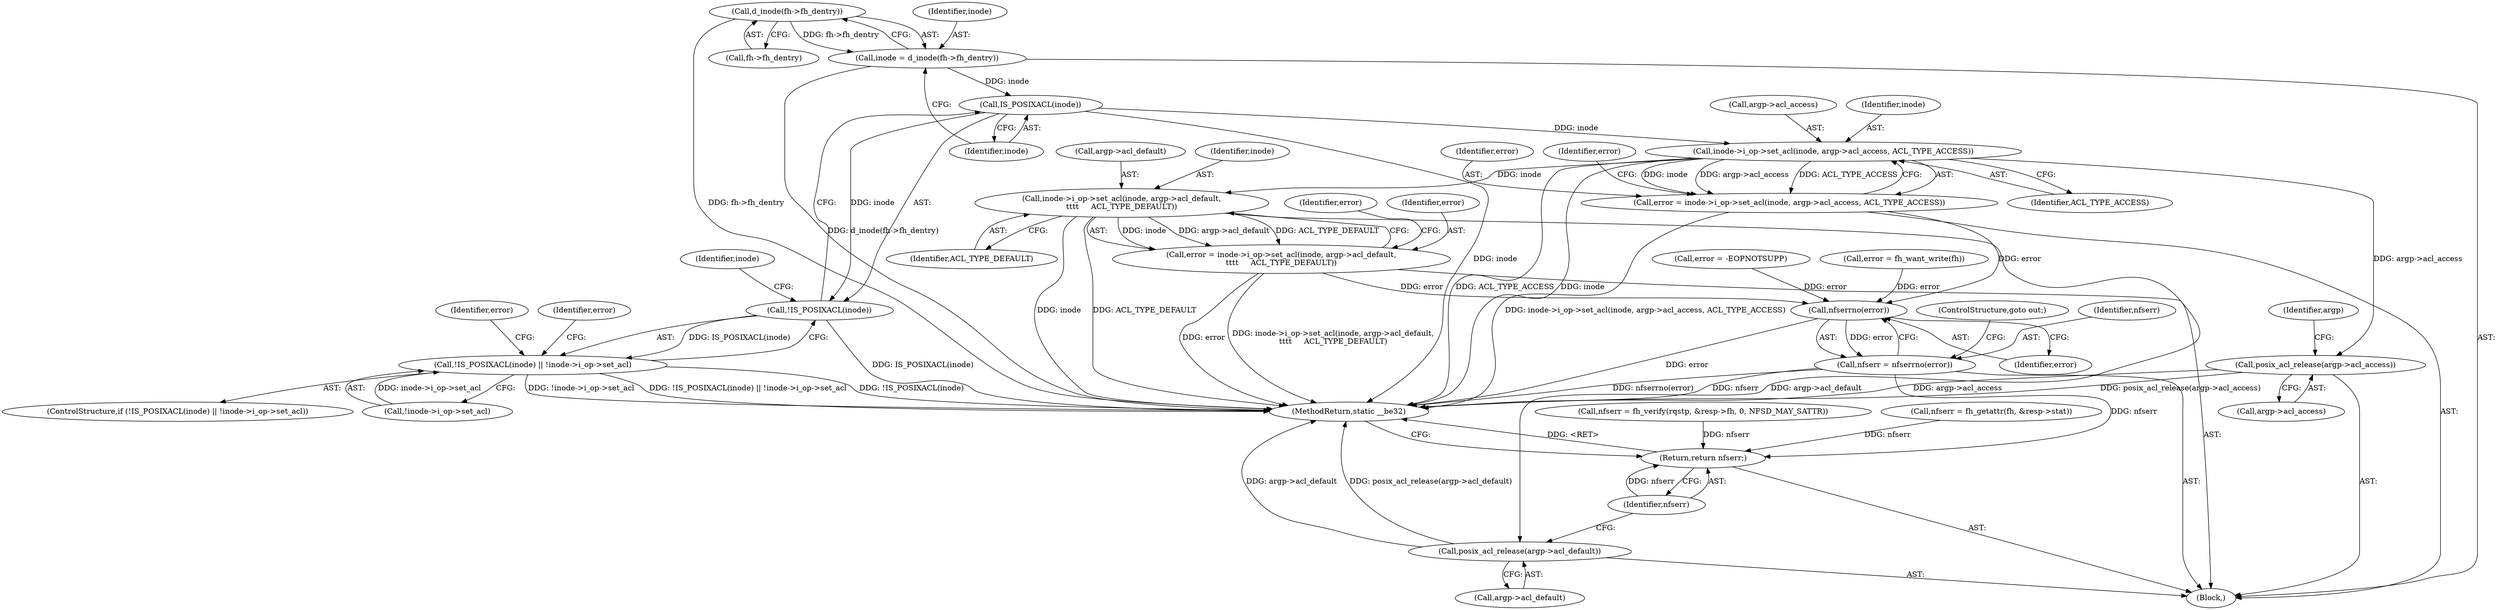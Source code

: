 digraph "0_linux_999653786df6954a31044528ac3f7a5dadca08f4@pointer" {
"1000146" [label="(Call,d_inode(fh->fh_dentry))"];
"1000144" [label="(Call,inode = d_inode(fh->fh_dentry))"];
"1000153" [label="(Call,IS_POSIXACL(inode))"];
"1000152" [label="(Call,!IS_POSIXACL(inode))"];
"1000151" [label="(Call,!IS_POSIXACL(inode) || !inode->i_op->set_acl)"];
"1000176" [label="(Call,inode->i_op->set_acl(inode, argp->acl_access, ACL_TYPE_ACCESS))"];
"1000174" [label="(Call,error = inode->i_op->set_acl(inode, argp->acl_access, ACL_TYPE_ACCESS))"];
"1000223" [label="(Call,nfserrno(error))"];
"1000221" [label="(Call,nfserr = nfserrno(error))"];
"1000215" [label="(Return,return nfserr;)"];
"1000187" [label="(Call,inode->i_op->set_acl(inode, argp->acl_default,\n\t\t\t\t     ACL_TYPE_DEFAULT))"];
"1000185" [label="(Call,error = inode->i_op->set_acl(inode, argp->acl_default,\n\t\t\t\t     ACL_TYPE_DEFAULT))"];
"1000211" [label="(Call,posix_acl_release(argp->acl_default))"];
"1000207" [label="(Call,posix_acl_release(argp->acl_access))"];
"1000223" [label="(Call,nfserrno(error))"];
"1000208" [label="(Call,argp->acl_access)"];
"1000153" [label="(Call,IS_POSIXACL(inode))"];
"1000185" [label="(Call,error = inode->i_op->set_acl(inode, argp->acl_default,\n\t\t\t\t     ACL_TYPE_DEFAULT))"];
"1000151" [label="(Call,!IS_POSIXACL(inode) || !inode->i_op->set_acl)"];
"1000211" [label="(Call,posix_acl_release(argp->acl_default))"];
"1000187" [label="(Call,inode->i_op->set_acl(inode, argp->acl_default,\n\t\t\t\t     ACL_TYPE_DEFAULT))"];
"1000216" [label="(Identifier,nfserr)"];
"1000225" [label="(ControlStructure,goto out;)"];
"1000147" [label="(Call,fh->fh_dentry)"];
"1000158" [label="(Identifier,inode)"];
"1000183" [label="(Identifier,error)"];
"1000222" [label="(Identifier,nfserr)"];
"1000178" [label="(Call,argp->acl_access)"];
"1000145" [label="(Identifier,inode)"];
"1000177" [label="(Identifier,inode)"];
"1000105" [label="(Block,)"];
"1000146" [label="(Call,d_inode(fh->fh_dentry))"];
"1000168" [label="(Identifier,error)"];
"1000221" [label="(Call,nfserr = nfserrno(error))"];
"1000162" [label="(Call,error = -EOPNOTSUPP)"];
"1000194" [label="(Identifier,error)"];
"1000175" [label="(Identifier,error)"];
"1000215" [label="(Return,return nfserr;)"];
"1000176" [label="(Call,inode->i_op->set_acl(inode, argp->acl_access, ACL_TYPE_ACCESS))"];
"1000131" [label="(Call,nfserr = fh_verify(rqstp, &resp->fh, 0, NFSD_MAY_SATTR))"];
"1000198" [label="(Call,nfserr = fh_getattr(fh, &resp->stat))"];
"1000150" [label="(ControlStructure,if (!IS_POSIXACL(inode) || !inode->i_op->set_acl))"];
"1000174" [label="(Call,error = inode->i_op->set_acl(inode, argp->acl_access, ACL_TYPE_ACCESS))"];
"1000212" [label="(Call,argp->acl_default)"];
"1000188" [label="(Identifier,inode)"];
"1000181" [label="(Identifier,ACL_TYPE_ACCESS)"];
"1000144" [label="(Call,inode = d_inode(fh->fh_dentry))"];
"1000226" [label="(MethodReturn,static __be32)"];
"1000163" [label="(Identifier,error)"];
"1000213" [label="(Identifier,argp)"];
"1000154" [label="(Identifier,inode)"];
"1000155" [label="(Call,!inode->i_op->set_acl)"];
"1000224" [label="(Identifier,error)"];
"1000152" [label="(Call,!IS_POSIXACL(inode))"];
"1000189" [label="(Call,argp->acl_default)"];
"1000186" [label="(Identifier,error)"];
"1000167" [label="(Call,error = fh_want_write(fh))"];
"1000192" [label="(Identifier,ACL_TYPE_DEFAULT)"];
"1000207" [label="(Call,posix_acl_release(argp->acl_access))"];
"1000146" -> "1000144"  [label="AST: "];
"1000146" -> "1000147"  [label="CFG: "];
"1000147" -> "1000146"  [label="AST: "];
"1000144" -> "1000146"  [label="CFG: "];
"1000146" -> "1000226"  [label="DDG: fh->fh_dentry"];
"1000146" -> "1000144"  [label="DDG: fh->fh_dentry"];
"1000144" -> "1000105"  [label="AST: "];
"1000145" -> "1000144"  [label="AST: "];
"1000154" -> "1000144"  [label="CFG: "];
"1000144" -> "1000226"  [label="DDG: d_inode(fh->fh_dentry)"];
"1000144" -> "1000153"  [label="DDG: inode"];
"1000153" -> "1000152"  [label="AST: "];
"1000153" -> "1000154"  [label="CFG: "];
"1000154" -> "1000153"  [label="AST: "];
"1000152" -> "1000153"  [label="CFG: "];
"1000153" -> "1000226"  [label="DDG: inode"];
"1000153" -> "1000152"  [label="DDG: inode"];
"1000153" -> "1000176"  [label="DDG: inode"];
"1000152" -> "1000151"  [label="AST: "];
"1000158" -> "1000152"  [label="CFG: "];
"1000151" -> "1000152"  [label="CFG: "];
"1000152" -> "1000226"  [label="DDG: IS_POSIXACL(inode)"];
"1000152" -> "1000151"  [label="DDG: IS_POSIXACL(inode)"];
"1000151" -> "1000150"  [label="AST: "];
"1000151" -> "1000155"  [label="CFG: "];
"1000155" -> "1000151"  [label="AST: "];
"1000163" -> "1000151"  [label="CFG: "];
"1000168" -> "1000151"  [label="CFG: "];
"1000151" -> "1000226"  [label="DDG: !IS_POSIXACL(inode) || !inode->i_op->set_acl"];
"1000151" -> "1000226"  [label="DDG: !IS_POSIXACL(inode)"];
"1000151" -> "1000226"  [label="DDG: !inode->i_op->set_acl"];
"1000155" -> "1000151"  [label="DDG: inode->i_op->set_acl"];
"1000176" -> "1000174"  [label="AST: "];
"1000176" -> "1000181"  [label="CFG: "];
"1000177" -> "1000176"  [label="AST: "];
"1000178" -> "1000176"  [label="AST: "];
"1000181" -> "1000176"  [label="AST: "];
"1000174" -> "1000176"  [label="CFG: "];
"1000176" -> "1000226"  [label="DDG: ACL_TYPE_ACCESS"];
"1000176" -> "1000226"  [label="DDG: inode"];
"1000176" -> "1000174"  [label="DDG: inode"];
"1000176" -> "1000174"  [label="DDG: argp->acl_access"];
"1000176" -> "1000174"  [label="DDG: ACL_TYPE_ACCESS"];
"1000176" -> "1000187"  [label="DDG: inode"];
"1000176" -> "1000207"  [label="DDG: argp->acl_access"];
"1000174" -> "1000105"  [label="AST: "];
"1000175" -> "1000174"  [label="AST: "];
"1000183" -> "1000174"  [label="CFG: "];
"1000174" -> "1000226"  [label="DDG: inode->i_op->set_acl(inode, argp->acl_access, ACL_TYPE_ACCESS)"];
"1000174" -> "1000223"  [label="DDG: error"];
"1000223" -> "1000221"  [label="AST: "];
"1000223" -> "1000224"  [label="CFG: "];
"1000224" -> "1000223"  [label="AST: "];
"1000221" -> "1000223"  [label="CFG: "];
"1000223" -> "1000226"  [label="DDG: error"];
"1000223" -> "1000221"  [label="DDG: error"];
"1000162" -> "1000223"  [label="DDG: error"];
"1000167" -> "1000223"  [label="DDG: error"];
"1000185" -> "1000223"  [label="DDG: error"];
"1000221" -> "1000105"  [label="AST: "];
"1000222" -> "1000221"  [label="AST: "];
"1000225" -> "1000221"  [label="CFG: "];
"1000221" -> "1000226"  [label="DDG: nfserrno(error)"];
"1000221" -> "1000226"  [label="DDG: nfserr"];
"1000221" -> "1000215"  [label="DDG: nfserr"];
"1000215" -> "1000105"  [label="AST: "];
"1000215" -> "1000216"  [label="CFG: "];
"1000216" -> "1000215"  [label="AST: "];
"1000226" -> "1000215"  [label="CFG: "];
"1000215" -> "1000226"  [label="DDG: <RET>"];
"1000216" -> "1000215"  [label="DDG: nfserr"];
"1000131" -> "1000215"  [label="DDG: nfserr"];
"1000198" -> "1000215"  [label="DDG: nfserr"];
"1000187" -> "1000185"  [label="AST: "];
"1000187" -> "1000192"  [label="CFG: "];
"1000188" -> "1000187"  [label="AST: "];
"1000189" -> "1000187"  [label="AST: "];
"1000192" -> "1000187"  [label="AST: "];
"1000185" -> "1000187"  [label="CFG: "];
"1000187" -> "1000226"  [label="DDG: inode"];
"1000187" -> "1000226"  [label="DDG: ACL_TYPE_DEFAULT"];
"1000187" -> "1000185"  [label="DDG: inode"];
"1000187" -> "1000185"  [label="DDG: argp->acl_default"];
"1000187" -> "1000185"  [label="DDG: ACL_TYPE_DEFAULT"];
"1000187" -> "1000211"  [label="DDG: argp->acl_default"];
"1000185" -> "1000105"  [label="AST: "];
"1000186" -> "1000185"  [label="AST: "];
"1000194" -> "1000185"  [label="CFG: "];
"1000185" -> "1000226"  [label="DDG: inode->i_op->set_acl(inode, argp->acl_default,\n\t\t\t\t     ACL_TYPE_DEFAULT)"];
"1000185" -> "1000226"  [label="DDG: error"];
"1000211" -> "1000105"  [label="AST: "];
"1000211" -> "1000212"  [label="CFG: "];
"1000212" -> "1000211"  [label="AST: "];
"1000216" -> "1000211"  [label="CFG: "];
"1000211" -> "1000226"  [label="DDG: argp->acl_default"];
"1000211" -> "1000226"  [label="DDG: posix_acl_release(argp->acl_default)"];
"1000207" -> "1000105"  [label="AST: "];
"1000207" -> "1000208"  [label="CFG: "];
"1000208" -> "1000207"  [label="AST: "];
"1000213" -> "1000207"  [label="CFG: "];
"1000207" -> "1000226"  [label="DDG: argp->acl_access"];
"1000207" -> "1000226"  [label="DDG: posix_acl_release(argp->acl_access)"];
}
